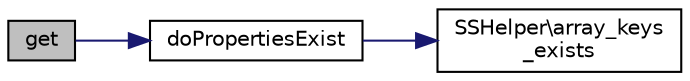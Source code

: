 digraph "get"
{
  edge [fontname="Helvetica",fontsize="10",labelfontname="Helvetica",labelfontsize="10"];
  node [fontname="Helvetica",fontsize="10",shape=record];
  rankdir="LR";
  Node1 [label="get",height=0.2,width=0.4,color="black", fillcolor="grey75", style="filled", fontcolor="black"];
  Node1 -> Node2 [color="midnightblue",fontsize="10",style="solid",fontname="Helvetica"];
  Node2 [label="doPropertiesExist",height=0.2,width=0.4,color="black", fillcolor="white", style="filled",URL="$class_s_s_model.html#a069b2c7c8caad29b856ce83c0b77f946",tooltip="Existenzprüfung von Felder. "];
  Node2 -> Node3 [color="midnightblue",fontsize="10",style="solid",fontname="Helvetica"];
  Node3 [label="SSHelper\\array_keys\l_exists",height=0.2,width=0.4,color="black", fillcolor="white", style="filled",URL="$class_s_s_helper.html#a096c538159975131963b7dd547982a4e",tooltip="Array-Keys vergleichen. "];
}
